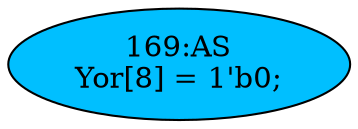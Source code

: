 strict digraph "" {
	node [label="\N"];
	"169:AS"	 [ast="<pyverilog.vparser.ast.Assign object at 0x7f030bfc8d50>",
		def_var="['Yor']",
		fillcolor=deepskyblue,
		label="169:AS
Yor[8] = 1'b0;",
		statements="[]",
		style=filled,
		typ=Assign,
		use_var="[]"];
}
